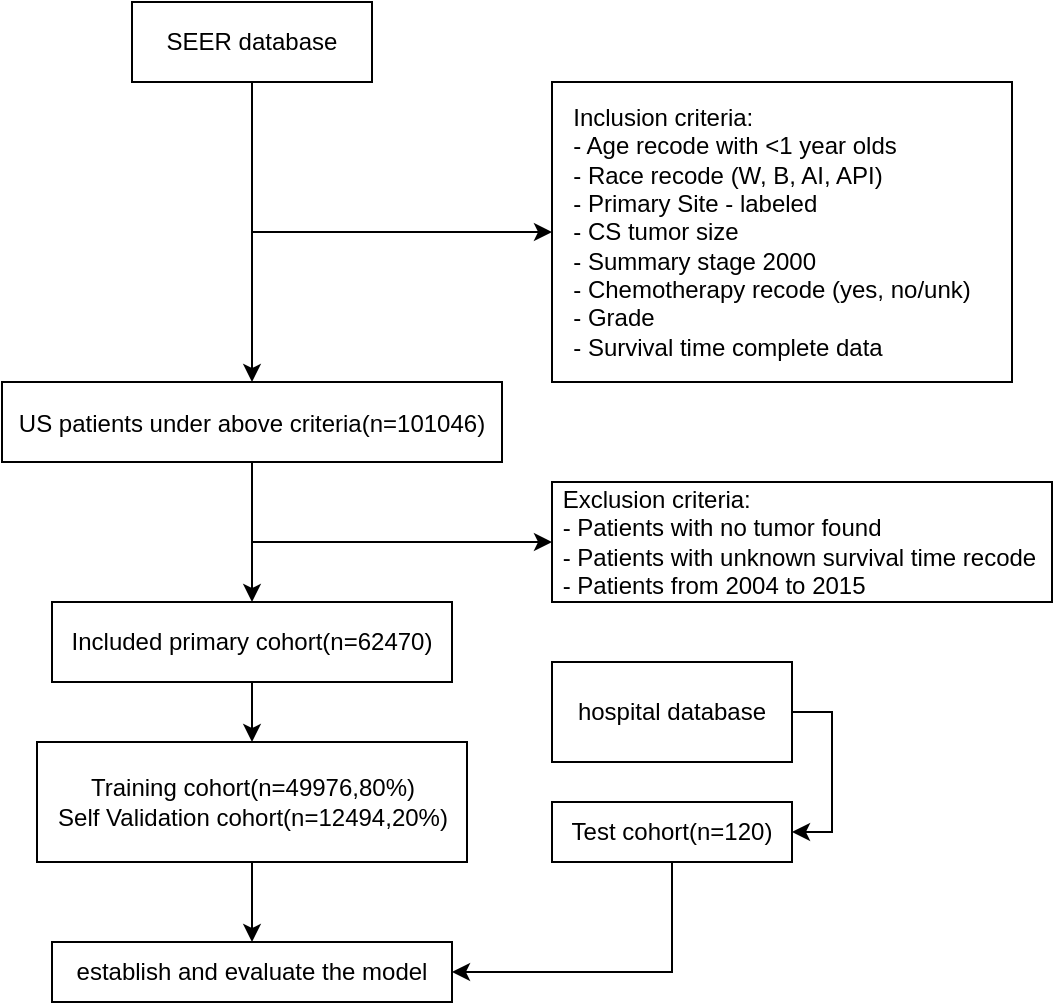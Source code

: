 <mxfile version="21.0.6" type="github">
  <diagram id="C5RBs43oDa-KdzZeNtuy" name="Page-1">
    <mxGraphModel dx="882" dy="624" grid="1" gridSize="10" guides="1" tooltips="1" connect="1" arrows="1" fold="1" page="1" pageScale="1" pageWidth="827" pageHeight="1169" math="0" shadow="0">
      <root>
        <mxCell id="WIyWlLk6GJQsqaUBKTNV-0" />
        <mxCell id="WIyWlLk6GJQsqaUBKTNV-1" parent="WIyWlLk6GJQsqaUBKTNV-0" />
        <mxCell id="WIyWlLk6GJQsqaUBKTNV-4" value="Yes" style="rounded=0;html=1;jettySize=auto;orthogonalLoop=1;fontSize=11;endArrow=block;endFill=0;endSize=8;strokeWidth=1;shadow=0;labelBackgroundColor=none;edgeStyle=orthogonalEdgeStyle;" parent="WIyWlLk6GJQsqaUBKTNV-1" target="WIyWlLk6GJQsqaUBKTNV-10" edge="1">
          <mxGeometry y="20" relative="1" as="geometry">
            <mxPoint as="offset" />
            <mxPoint x="220" y="250" as="sourcePoint" />
          </mxGeometry>
        </mxCell>
        <mxCell id="WIyWlLk6GJQsqaUBKTNV-5" value="No" style="edgeStyle=orthogonalEdgeStyle;rounded=0;html=1;jettySize=auto;orthogonalLoop=1;fontSize=11;endArrow=block;endFill=0;endSize=8;strokeWidth=1;shadow=0;labelBackgroundColor=none;" parent="WIyWlLk6GJQsqaUBKTNV-1" target="WIyWlLk6GJQsqaUBKTNV-7" edge="1">
          <mxGeometry y="10" relative="1" as="geometry">
            <mxPoint as="offset" />
            <mxPoint x="270" y="210" as="sourcePoint" />
          </mxGeometry>
        </mxCell>
        <mxCell id="WIyWlLk6GJQsqaUBKTNV-8" value="No" style="rounded=0;html=1;jettySize=auto;orthogonalLoop=1;fontSize=11;endArrow=block;endFill=0;endSize=8;strokeWidth=1;shadow=0;labelBackgroundColor=none;edgeStyle=orthogonalEdgeStyle;" parent="WIyWlLk6GJQsqaUBKTNV-1" target="WIyWlLk6GJQsqaUBKTNV-11" edge="1">
          <mxGeometry x="0.333" y="20" relative="1" as="geometry">
            <mxPoint as="offset" />
            <mxPoint x="220" y="370" as="sourcePoint" />
          </mxGeometry>
        </mxCell>
        <mxCell id="WIyWlLk6GJQsqaUBKTNV-9" value="Yes" style="edgeStyle=orthogonalEdgeStyle;rounded=0;html=1;jettySize=auto;orthogonalLoop=1;fontSize=11;endArrow=block;endFill=0;endSize=8;strokeWidth=1;shadow=0;labelBackgroundColor=none;" parent="WIyWlLk6GJQsqaUBKTNV-1" target="WIyWlLk6GJQsqaUBKTNV-12" edge="1">
          <mxGeometry y="10" relative="1" as="geometry">
            <mxPoint as="offset" />
            <mxPoint x="270" y="330" as="sourcePoint" />
          </mxGeometry>
        </mxCell>
        <mxCell id="Xw-gvMlDoJP5l3MROJ4Y-0" value="&lt;div&gt;SEER database&lt;/div&gt;" style="rounded=0;whiteSpace=wrap;html=1;" vertex="1" parent="WIyWlLk6GJQsqaUBKTNV-1">
          <mxGeometry x="170" y="60" width="120" height="40" as="geometry" />
        </mxCell>
        <mxCell id="Xw-gvMlDoJP5l3MROJ4Y-1" value="&lt;div align=&quot;left&quot;&gt;Inclusion criteria:&lt;/div&gt;&lt;div align=&quot;left&quot;&gt;- Age recode with &amp;lt;1 year olds&lt;/div&gt;&lt;div align=&quot;left&quot;&gt;- Race recode (W, B, AI, API)&lt;/div&gt;&lt;div align=&quot;left&quot;&gt;- Primary Site - labeled&lt;/div&gt;&lt;div align=&quot;left&quot;&gt;- CS tumor size&lt;br&gt;&lt;/div&gt;&lt;div align=&quot;left&quot;&gt;- Summary stage 2000&amp;nbsp;&amp;nbsp; &lt;br&gt;&lt;/div&gt;&lt;div align=&quot;left&quot;&gt;- Chemotherapy recode (yes, no/unk)&amp;nbsp;&amp;nbsp;&amp;nbsp; &lt;br&gt;&lt;/div&gt;&lt;div align=&quot;left&quot;&gt;- Grade&lt;br&gt;&lt;/div&gt;&lt;div align=&quot;left&quot;&gt;- Survival time complete data&lt;br&gt;&lt;/div&gt;" style="rounded=0;whiteSpace=wrap;html=1;" vertex="1" parent="WIyWlLk6GJQsqaUBKTNV-1">
          <mxGeometry x="380" y="100" width="230" height="150" as="geometry" />
        </mxCell>
        <mxCell id="Xw-gvMlDoJP5l3MROJ4Y-3" value="US patients under above criteria(n=101046&lt;span style=&quot;color: rgb(143, 147, 162); font-family: &amp;quot;Segoe WPC&amp;quot;, &amp;quot;Segoe UI&amp;quot;, sans-serif; font-size: 13px; font-style: normal; font-variant-ligatures: normal; font-variant-caps: normal; font-weight: 400; letter-spacing: normal; text-align: start; text-indent: 0px; text-transform: none; word-spacing: 0px; -webkit-text-stroke-width: 0px; text-decoration-thickness: initial; text-decoration-style: initial; text-decoration-color: initial; display: inline !important; float: none;&quot;&gt;&lt;/span&gt;)" style="rounded=0;whiteSpace=wrap;html=1;" vertex="1" parent="WIyWlLk6GJQsqaUBKTNV-1">
          <mxGeometry x="105" y="250" width="250" height="40" as="geometry" />
        </mxCell>
        <mxCell id="Xw-gvMlDoJP5l3MROJ4Y-4" value="" style="endArrow=classic;html=1;rounded=0;entryX=0.5;entryY=0;entryDx=0;entryDy=0;exitX=0.5;exitY=1;exitDx=0;exitDy=0;" edge="1" parent="WIyWlLk6GJQsqaUBKTNV-1" source="Xw-gvMlDoJP5l3MROJ4Y-0" target="Xw-gvMlDoJP5l3MROJ4Y-3">
          <mxGeometry width="50" height="50" relative="1" as="geometry">
            <mxPoint x="190" y="200" as="sourcePoint" />
            <mxPoint x="240" y="150" as="targetPoint" />
          </mxGeometry>
        </mxCell>
        <mxCell id="Xw-gvMlDoJP5l3MROJ4Y-5" value="" style="endArrow=classic;html=1;rounded=0;entryX=0;entryY=0.5;entryDx=0;entryDy=0;" edge="1" parent="WIyWlLk6GJQsqaUBKTNV-1" target="Xw-gvMlDoJP5l3MROJ4Y-1">
          <mxGeometry width="50" height="50" relative="1" as="geometry">
            <mxPoint x="230" y="175" as="sourcePoint" />
            <mxPoint x="320" y="150" as="targetPoint" />
          </mxGeometry>
        </mxCell>
        <mxCell id="Xw-gvMlDoJP5l3MROJ4Y-6" value="Included primary cohort(n=62470)" style="rounded=0;whiteSpace=wrap;html=1;" vertex="1" parent="WIyWlLk6GJQsqaUBKTNV-1">
          <mxGeometry x="130" y="360" width="200" height="40" as="geometry" />
        </mxCell>
        <mxCell id="Xw-gvMlDoJP5l3MROJ4Y-7" value="" style="endArrow=classic;html=1;rounded=0;exitX=0.5;exitY=1;exitDx=0;exitDy=0;entryX=0.5;entryY=0;entryDx=0;entryDy=0;" edge="1" parent="WIyWlLk6GJQsqaUBKTNV-1" source="Xw-gvMlDoJP5l3MROJ4Y-3" target="Xw-gvMlDoJP5l3MROJ4Y-6">
          <mxGeometry width="50" height="50" relative="1" as="geometry">
            <mxPoint x="205" y="460" as="sourcePoint" />
            <mxPoint x="230" y="340" as="targetPoint" />
          </mxGeometry>
        </mxCell>
        <mxCell id="Xw-gvMlDoJP5l3MROJ4Y-8" value="&lt;div&gt;Training cohort(n=49976,80%)&lt;/div&gt;Self Validation cohort(n=12494,20%)" style="rounded=0;whiteSpace=wrap;html=1;" vertex="1" parent="WIyWlLk6GJQsqaUBKTNV-1">
          <mxGeometry x="122.5" y="430" width="215" height="60" as="geometry" />
        </mxCell>
        <mxCell id="Xw-gvMlDoJP5l3MROJ4Y-9" value="" style="endArrow=classic;html=1;rounded=0;exitX=0.5;exitY=1;exitDx=0;exitDy=0;entryX=0.5;entryY=0;entryDx=0;entryDy=0;" edge="1" parent="WIyWlLk6GJQsqaUBKTNV-1" source="Xw-gvMlDoJP5l3MROJ4Y-6" target="Xw-gvMlDoJP5l3MROJ4Y-8">
          <mxGeometry width="50" height="50" relative="1" as="geometry">
            <mxPoint x="470" y="350" as="sourcePoint" />
            <mxPoint x="520" y="300" as="targetPoint" />
          </mxGeometry>
        </mxCell>
        <mxCell id="Xw-gvMlDoJP5l3MROJ4Y-10" value="&lt;div align=&quot;left&quot;&gt;&amp;nbsp;Exclusion criteria:&lt;br&gt;&amp;nbsp;- Patients with no tumor found&lt;br&gt;&amp;nbsp;- Patients with unknown survival time recode&lt;/div&gt;&lt;div&gt;&amp;nbsp;- Patients from 2004 to 2015&lt;br&gt;&lt;/div&gt;" style="rounded=0;whiteSpace=wrap;html=1;align=left;" vertex="1" parent="WIyWlLk6GJQsqaUBKTNV-1">
          <mxGeometry x="380" y="300" width="250" height="60" as="geometry" />
        </mxCell>
        <mxCell id="Xw-gvMlDoJP5l3MROJ4Y-11" value="" style="endArrow=classic;html=1;rounded=0;entryX=0;entryY=0.5;entryDx=0;entryDy=0;" edge="1" parent="WIyWlLk6GJQsqaUBKTNV-1" target="Xw-gvMlDoJP5l3MROJ4Y-10">
          <mxGeometry width="50" height="50" relative="1" as="geometry">
            <mxPoint x="230" y="330" as="sourcePoint" />
            <mxPoint x="550" y="300" as="targetPoint" />
          </mxGeometry>
        </mxCell>
        <mxCell id="Xw-gvMlDoJP5l3MROJ4Y-12" value="establish and evaluate the model" style="rounded=0;whiteSpace=wrap;html=1;" vertex="1" parent="WIyWlLk6GJQsqaUBKTNV-1">
          <mxGeometry x="130" y="530" width="200" height="30" as="geometry" />
        </mxCell>
        <mxCell id="Xw-gvMlDoJP5l3MROJ4Y-13" value="" style="endArrow=classic;html=1;rounded=0;exitX=0.5;exitY=1;exitDx=0;exitDy=0;entryX=0.5;entryY=0;entryDx=0;entryDy=0;" edge="1" parent="WIyWlLk6GJQsqaUBKTNV-1" source="Xw-gvMlDoJP5l3MROJ4Y-8" target="Xw-gvMlDoJP5l3MROJ4Y-12">
          <mxGeometry width="50" height="50" relative="1" as="geometry">
            <mxPoint x="337.5" y="510" as="sourcePoint" />
            <mxPoint x="387.5" y="460" as="targetPoint" />
          </mxGeometry>
        </mxCell>
        <mxCell id="Xw-gvMlDoJP5l3MROJ4Y-14" value="&lt;div&gt;Test cohort(n=120)&lt;/div&gt;" style="rounded=0;whiteSpace=wrap;html=1;" vertex="1" parent="WIyWlLk6GJQsqaUBKTNV-1">
          <mxGeometry x="380" y="460" width="120" height="30" as="geometry" />
        </mxCell>
        <mxCell id="Xw-gvMlDoJP5l3MROJ4Y-15" value="" style="endArrow=classic;html=1;rounded=0;exitX=0.5;exitY=1;exitDx=0;exitDy=0;entryX=1;entryY=0.5;entryDx=0;entryDy=0;" edge="1" parent="WIyWlLk6GJQsqaUBKTNV-1" source="Xw-gvMlDoJP5l3MROJ4Y-14" target="Xw-gvMlDoJP5l3MROJ4Y-12">
          <mxGeometry width="50" height="50" relative="1" as="geometry">
            <mxPoint x="520" y="420" as="sourcePoint" />
            <mxPoint x="570" y="370" as="targetPoint" />
            <Array as="points">
              <mxPoint x="440" y="545" />
            </Array>
          </mxGeometry>
        </mxCell>
        <mxCell id="Xw-gvMlDoJP5l3MROJ4Y-16" value="hospital database" style="rounded=0;whiteSpace=wrap;html=1;" vertex="1" parent="WIyWlLk6GJQsqaUBKTNV-1">
          <mxGeometry x="380" y="390" width="120" height="50" as="geometry" />
        </mxCell>
        <mxCell id="Xw-gvMlDoJP5l3MROJ4Y-17" value="" style="endArrow=classic;html=1;rounded=0;exitX=1;exitY=0.5;exitDx=0;exitDy=0;entryX=1;entryY=0.5;entryDx=0;entryDy=0;" edge="1" parent="WIyWlLk6GJQsqaUBKTNV-1" source="Xw-gvMlDoJP5l3MROJ4Y-16" target="Xw-gvMlDoJP5l3MROJ4Y-14">
          <mxGeometry width="50" height="50" relative="1" as="geometry">
            <mxPoint x="540" y="430" as="sourcePoint" />
            <mxPoint x="560" y="480" as="targetPoint" />
            <Array as="points">
              <mxPoint x="520" y="415" />
              <mxPoint x="520" y="475" />
            </Array>
          </mxGeometry>
        </mxCell>
      </root>
    </mxGraphModel>
  </diagram>
</mxfile>
